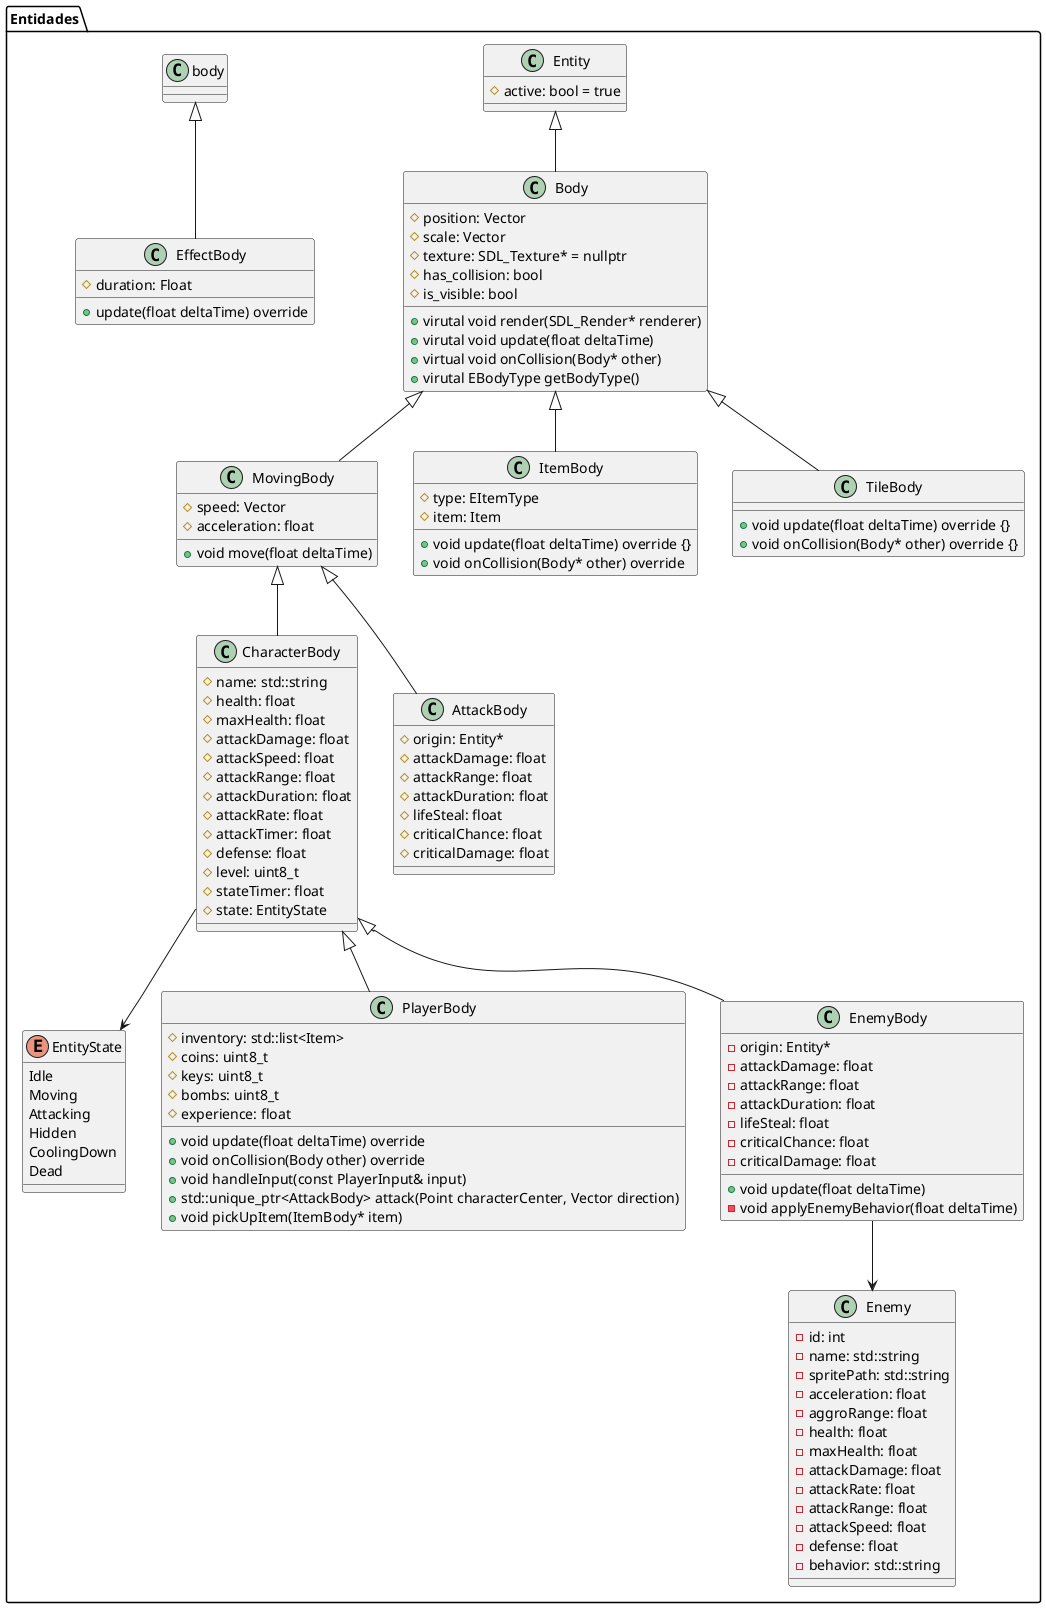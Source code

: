 @startuml Entidades Tec_Game
package "Entidades" {

	enum EntityState {
        Idle
        Moving
        Attacking
        Hidden
        CoolingDown
        Dead
    }

    class Entity {
        #active: bool = true
    }

	class Body {
		#position: Vector
		#scale: Vector
		#texture: SDL_Texture* = nullptr
		#has_collision: bool
		#is_visible: bool
		+virutal void render(SDL_Render* renderer)
		+virutal void update(float deltaTime)
		+virtual void onCollision(Body* other)
		+virutal EBodyType getBodyType()
	}

	class MovingBody {
		#speed: Vector
		#acceleration: float
		+void move(float deltaTime)
	}

	class CharacterBody {
		#name: std::string
		#health: float
		#maxHealth: float
		#attackDamage: float
		#attackSpeed: float
		#attackRange: float 
		#attackDuration: float
		#attackRate: float
		#attackTimer: float
		#defense: float
		#level: uint8_t
		#stateTimer: float	
		#state: EntityState
	}

	class ItemBody {
		#type: EItemType
		#item: Item
		+void update(float deltaTime) override {}
		+void onCollision(Body* other) override
	}

	class TileBody {
		+void update(float deltaTime) override {}
        +void onCollision(Body* other) override {}
	}

	class PlayerBody{
		#inventory: std::list<Item>
		#coins: uint8_t
		#keys: uint8_t
		#bombs: uint8_t
		#experience: float
		+void update(float deltaTime) override
		+void onCollision(Body other) override
		+void handleInput(const PlayerInput& input)
		+std::unique_ptr<AttackBody> attack(Point characterCenter, Vector direction)
		+void pickUpItem(ItemBody* item)
	}
	
	class AttackBody {
		#origin: Entity*
		#attackDamage: float
		#attackRange: float
		#attackDuration: float
		#lifeSteal: float
		#criticalChance: float
		#criticalDamage: float
	}

	class EffectBody {
		#duration: Float
		+update(float deltaTime) override
	}

    class EnemyBody {
        -origin: Entity*
        -attackDamage: float
        -attackRange: float
        -attackDuration: float
        -lifeSteal: float
        -criticalChance: float
        -criticalDamage: float
        +void update(float deltaTime)
        -void applyEnemyBehavior(float deltaTime)
    }

	class Enemy {
        -id: int
        -name: std::string
        -spritePath: std::string
        -acceleration: float
        -aggroRange: float
        -health: float
        -maxHealth: float
        -attackDamage: float
        -attackRate: float
        -attackRange: float
        -attackSpeed: float
        -defense: float
        -behavior: std::string
    }

	Entity <|-- Body
	Body <|-- ItemBody
	Body <|-- TileBody
	Body <|-- MovingBody
	body <|-- EffectBody
	MovingBody <|-- CharacterBody
	MovingBody <|-- AttackBody
	CharacterBody <|-- PlayerBody
	CharacterBody <|-- EnemyBody
	EnemyBody --> Enemy
    CharacterBody --> EntityState


}


@enduml
